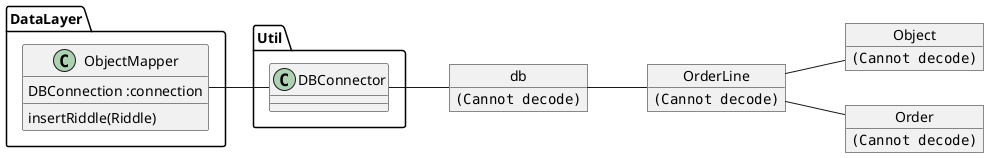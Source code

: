 @startuml
left to right direction
' Collection <|-- AbstractCollection
' interface List

' Collection <|- List
' AbstractCollection <|- AbstractList
' AbstractList <|-- ArrayList


' List <|-- AbstractList
object "db" as m1
object "Object" as m2
object "Order" as m3
object "OrderLine" as m4
m1 : <img:"../../../Data/mysql.png">
m2 : <img:"../../../Data/table.png">
m3 : <img:"../../../Data/table.png">
m4 : <img:"../../../Data/table.png">
' m5 : <img:"../Data/file_excel.png">
' m6 : <img:"../Data/folder.png">
m4 -- m2
m4 -- m3
m1 -- m4
class DataLayer.ObjectMapper {
DBConnection :connection
' getAllObjects():Objects
' getAllPizzas():List<Pizza>
' getAllProducts():List<Product>
' getAllOrders():List<Ordoer>
insertRiddle(Riddle)
' deletePizza(Pizza)
' deletePizzaById(int id)
' insertOrder(Order)
' createProduct(Product)
' updateOrder(String msg)
}

/'
class Util.DBConnector {
Connection:connection
--
getConnection():Connection
}
'/
/'
Controller.MainController -- DataLayer.DataHandler
DataLayer.DataHandler -- DataLayer.ObjectMapper
'/
Util.DBConnector -- m1
DataLayer.ObjectMapper -- Util.DBConnector

/'
class DataLayer.DataHandler {
ObjectMapper:oM
'createMenu(): Menu
findAllProducts(): ArrayList<Product>
createProduct(Product):int id

'findOrderByFiler():List<Order>
'insertPizza(Pizza)
'insertOrder(Order)
}
/'
Controller.MainController -- FileCHandler
class FileCHandler {
}
FileCHandler -- m6
'/

/'

interface DataLayer.DataHandler {
createMenu(): Menu
findAllOrders(): Bestilling
findOrderByFiler():List<Order>
insertPizza(Pizza)
insertOrder(Order)
}
class DataLayer.ObjectMapper {
DBConnection :connection
--
getAllObjects():Objects

}
class Util.DBConnector {
Connection:connection
--
getConnection():Connection
}
class DataLayer.FileHandler {
FileReader : fr
--
createMenu(): Menu
findAllOrders(): Bestilling
findOrderByFiler():List<Order>
insertPizza(Pizza)
insertOrder(Order)
}
class DataLayer.DBFacade {
DBConnection : connection
ObjectMapper :oM
--
createMenu(): Menu
findAllOrders(): Bestilling
findOrderByFiler():List<Order>
insertPizza(Pizza)
insertOrder(Order)
}
'/
/'
class Controller.MainController {
MainController : mainController
List<Bestillinger> : bestillinger
DataHandler : dataHandler
--
createNewPizza():Pizza
createNewOrder():Order

}
class Model.Bestillinger {
}
class Model.Order {
}
class Model.Pizza {
}
class View.MenuView {
}
Controller.MainController -- Model.Bestillinger
Controller.MainController -- View.MenuView
' Controller.MainController -- DataLayer.DataHandler
' DataLayer.DataHandler o-- DataLayer.DBFacade
' DataLayer.DataHandler o-- DataLayer.FileHandler
' DataLayer.DBFacade o--- DataLayer.ObjectMapper
' DataLayer.ObjectMapper -- Util.DBConnector
' Util.DBConnector -- m1
' DataLayer.FileHandler -- m6

/'
class MainController {
dataSource : DataSource
Liste[] Bestillinger
Liste[] Pizzaer
--
runProgram()
loadPizzas()
createPizza()
}
interface DataSource {
loadPizzas();
createPizza();
}
class PizzaMapper {
loadPizzas();
createPizza();
}

Main -- MainController
MainController o-- DataSource
DataSource <|-- PizzaMapper

' enum TimeUnit {
' DAYS
' HOURS
' MINUTES
' }
'/
@enduml